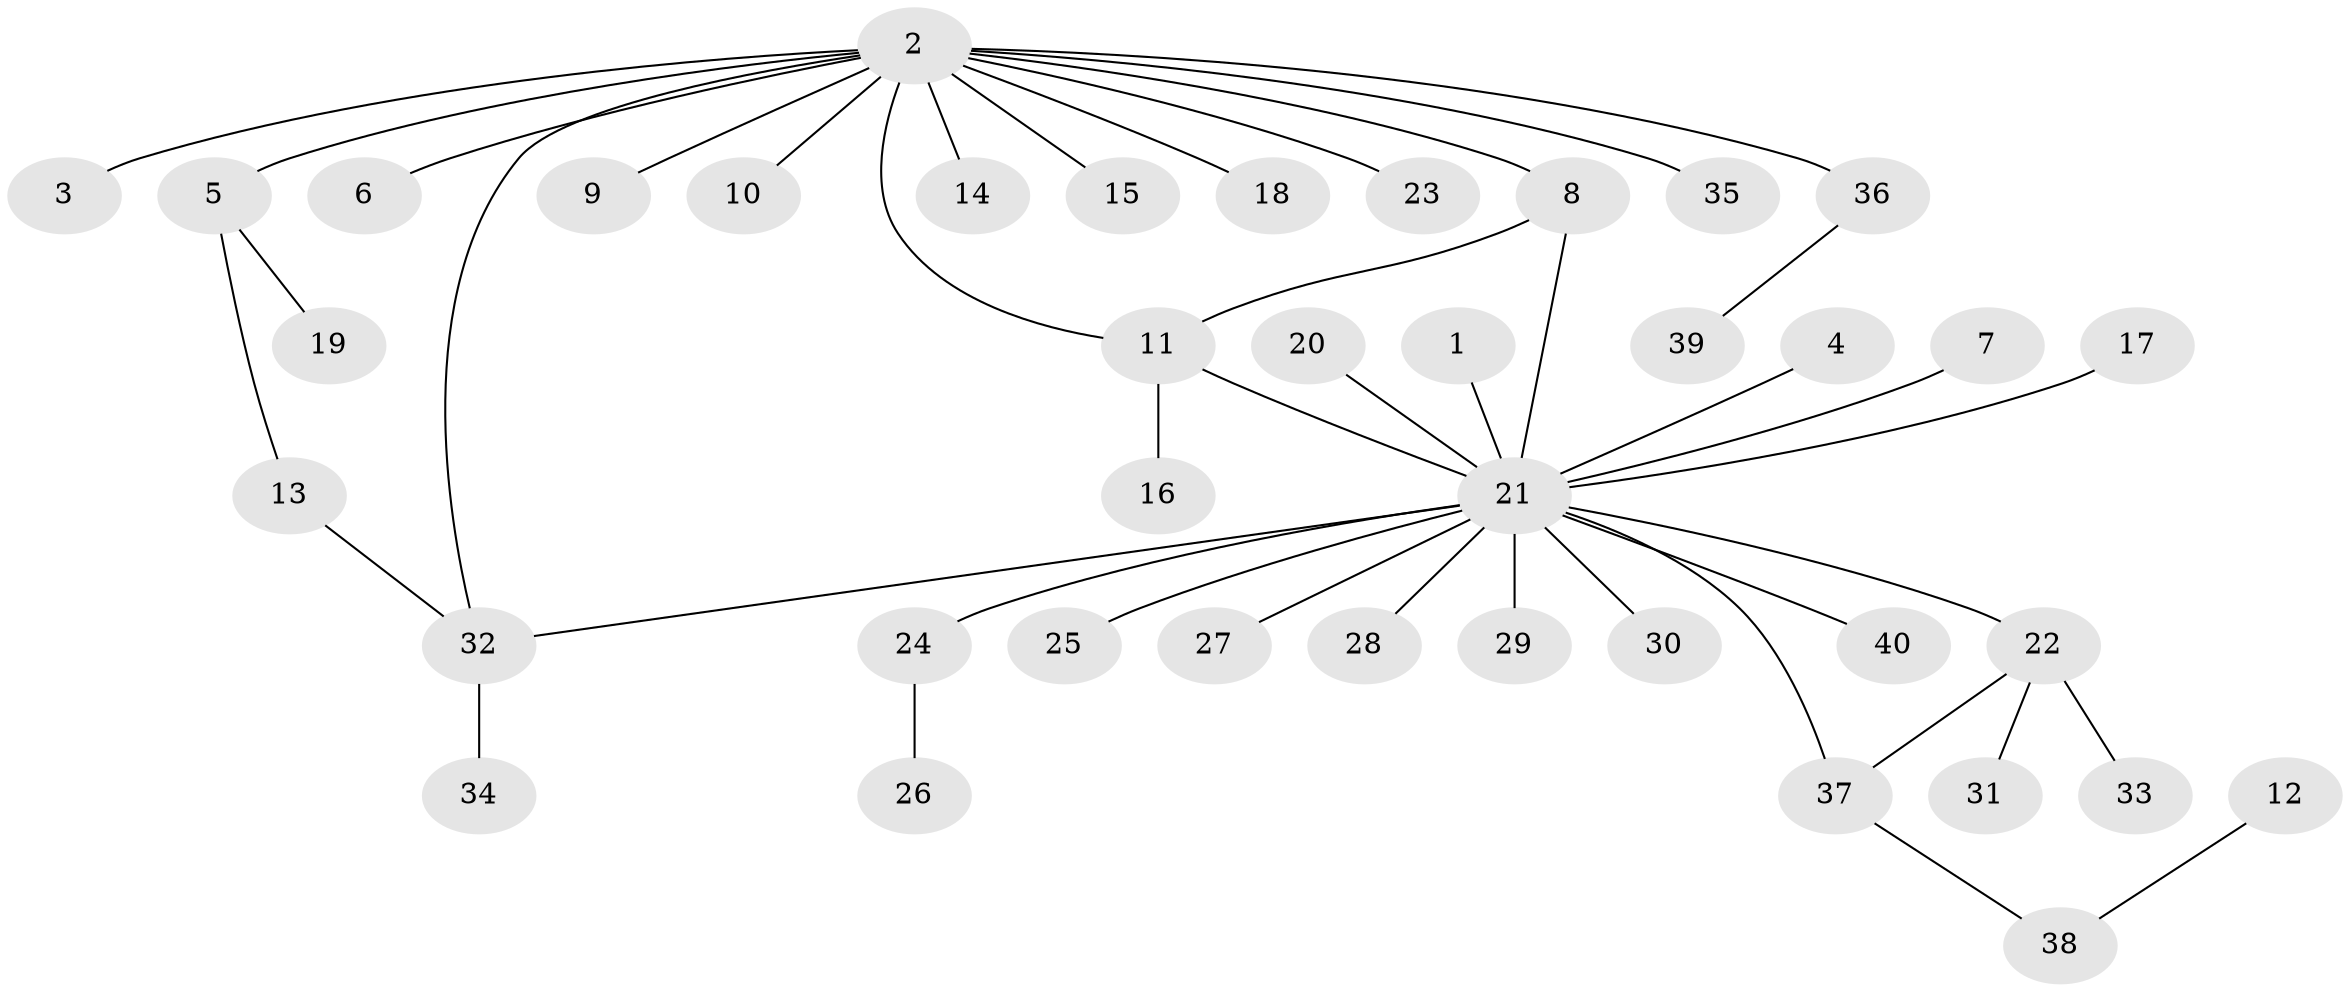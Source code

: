 // original degree distribution, {17: 0.012658227848101266, 6: 0.012658227848101266, 19: 0.012658227848101266, 4: 0.11392405063291139, 3: 0.06329113924050633, 1: 0.6455696202531646, 2: 0.13924050632911392}
// Generated by graph-tools (version 1.1) at 2025/49/03/09/25 03:49:56]
// undirected, 40 vertices, 44 edges
graph export_dot {
graph [start="1"]
  node [color=gray90,style=filled];
  1;
  2;
  3;
  4;
  5;
  6;
  7;
  8;
  9;
  10;
  11;
  12;
  13;
  14;
  15;
  16;
  17;
  18;
  19;
  20;
  21;
  22;
  23;
  24;
  25;
  26;
  27;
  28;
  29;
  30;
  31;
  32;
  33;
  34;
  35;
  36;
  37;
  38;
  39;
  40;
  1 -- 21 [weight=1.0];
  2 -- 3 [weight=1.0];
  2 -- 5 [weight=1.0];
  2 -- 6 [weight=1.0];
  2 -- 8 [weight=1.0];
  2 -- 9 [weight=1.0];
  2 -- 10 [weight=1.0];
  2 -- 11 [weight=1.0];
  2 -- 14 [weight=1.0];
  2 -- 15 [weight=1.0];
  2 -- 18 [weight=1.0];
  2 -- 23 [weight=1.0];
  2 -- 32 [weight=1.0];
  2 -- 35 [weight=1.0];
  2 -- 36 [weight=1.0];
  4 -- 21 [weight=1.0];
  5 -- 13 [weight=1.0];
  5 -- 19 [weight=1.0];
  7 -- 21 [weight=1.0];
  8 -- 11 [weight=1.0];
  8 -- 21 [weight=1.0];
  11 -- 16 [weight=1.0];
  11 -- 21 [weight=1.0];
  12 -- 38 [weight=1.0];
  13 -- 32 [weight=1.0];
  17 -- 21 [weight=1.0];
  20 -- 21 [weight=1.0];
  21 -- 22 [weight=1.0];
  21 -- 24 [weight=1.0];
  21 -- 25 [weight=1.0];
  21 -- 27 [weight=1.0];
  21 -- 28 [weight=1.0];
  21 -- 29 [weight=1.0];
  21 -- 30 [weight=1.0];
  21 -- 32 [weight=1.0];
  21 -- 37 [weight=1.0];
  21 -- 40 [weight=1.0];
  22 -- 31 [weight=1.0];
  22 -- 33 [weight=1.0];
  22 -- 37 [weight=1.0];
  24 -- 26 [weight=1.0];
  32 -- 34 [weight=1.0];
  36 -- 39 [weight=1.0];
  37 -- 38 [weight=1.0];
}
